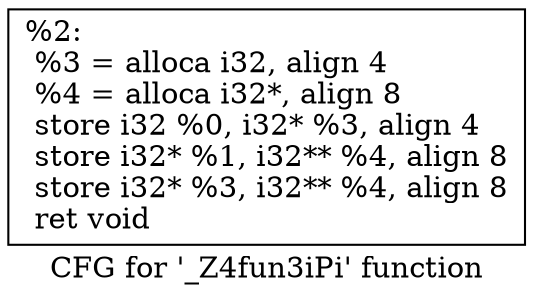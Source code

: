 digraph "CFG for '_Z4fun3iPi' function" {
	label="CFG for '_Z4fun3iPi' function";

	Node0x499b9b0 [shape=record,label="{%2:\l  %3 = alloca i32, align 4\l  %4 = alloca i32*, align 8\l  store i32 %0, i32* %3, align 4\l  store i32* %1, i32** %4, align 8\l  store i32* %3, i32** %4, align 8\l  ret void\l}"];
}
